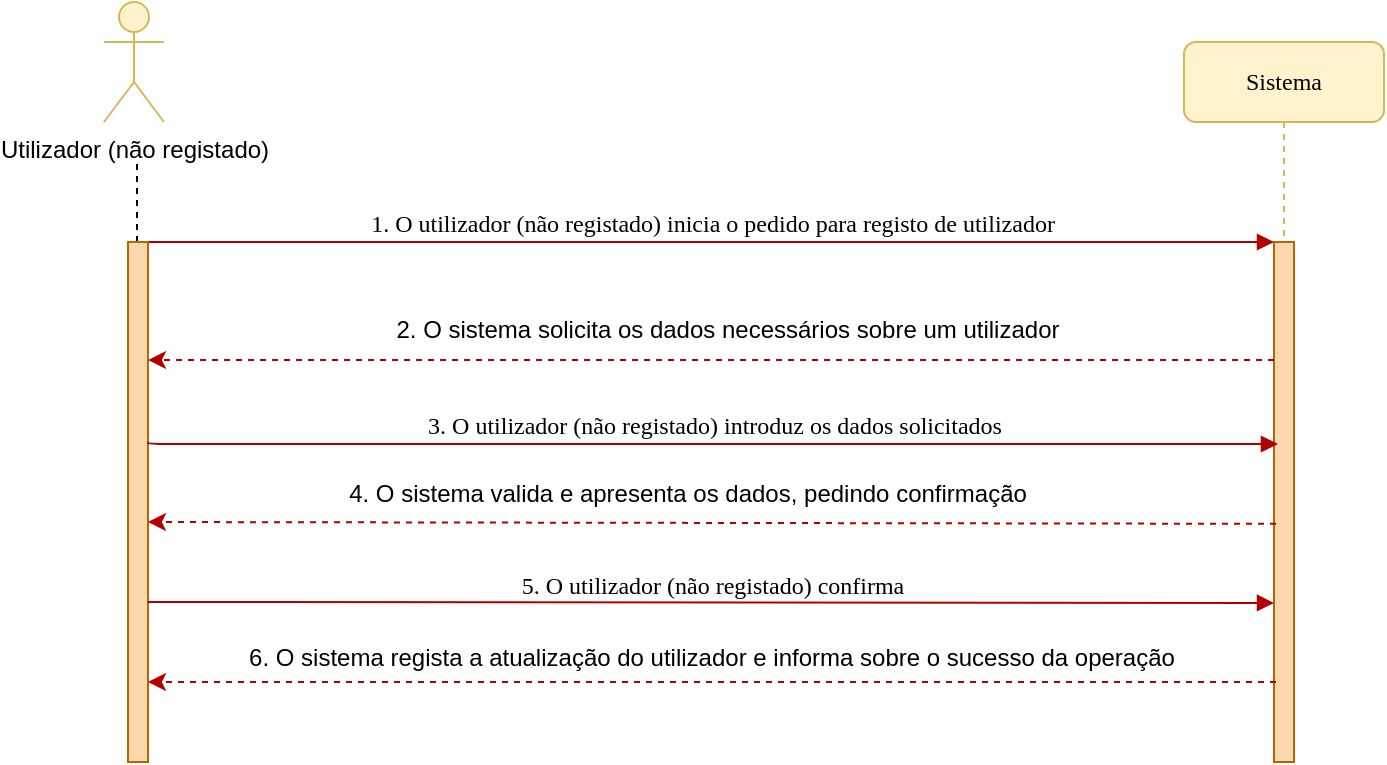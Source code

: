 <mxfile version="14.2.9" type="device"><diagram name="Page-1" id="13e1069c-82ec-6db2-03f1-153e76fe0fe0"><mxGraphModel dx="868" dy="450" grid="1" gridSize="10" guides="1" tooltips="1" connect="1" arrows="1" fold="1" page="1" pageScale="1" pageWidth="1100" pageHeight="850" background="#ffffff" math="0" shadow="0"><root><mxCell id="0"/><mxCell id="1" parent="0"/><mxCell id="7baba1c4bc27f4b0-2" value="Sistema" style="shape=umlLifeline;perimeter=lifelinePerimeter;whiteSpace=wrap;html=1;container=1;collapsible=0;recursiveResize=0;outlineConnect=0;rounded=1;shadow=0;comic=0;labelBackgroundColor=none;strokeWidth=1;fontFamily=Verdana;fontSize=12;align=center;fillColor=#fff2cc;strokeColor=#d6b656;" parent="1" vertex="1"><mxGeometry x="650" y="80" width="100" height="360" as="geometry"/></mxCell><mxCell id="7baba1c4bc27f4b0-10" value="" style="html=1;points=[];perimeter=orthogonalPerimeter;rounded=0;shadow=0;comic=0;labelBackgroundColor=none;strokeWidth=1;fontFamily=Verdana;fontSize=12;align=center;fillColor=#fad7ac;strokeColor=#b46504;" parent="7baba1c4bc27f4b0-2" vertex="1"><mxGeometry x="45" y="100" width="10" height="260" as="geometry"/></mxCell><mxCell id="7baba1c4bc27f4b0-11" value="1. O utilizador (não registado) inicia o pedido para registo de utilizador" style="html=1;verticalAlign=bottom;endArrow=block;entryX=0;entryY=0;labelBackgroundColor=none;fontFamily=Verdana;fontSize=12;edgeStyle=elbowEdgeStyle;elbow=vertical;exitX=1;exitY=0;exitDx=0;exitDy=0;exitPerimeter=0;fillColor=#e51400;strokeColor=#B20000;" parent="1" source="znJf9reHH-CIJ2gW25GH-3" target="7baba1c4bc27f4b0-10" edge="1"><mxGeometry relative="1" as="geometry"><mxPoint x="155" y="180" as="sourcePoint"/></mxGeometry></mxCell><mxCell id="znJf9reHH-CIJ2gW25GH-1" value="Utilizador (não registado)" style="shape=umlActor;verticalLabelPosition=bottom;verticalAlign=top;html=1;outlineConnect=0;fillColor=#fff2cc;strokeColor=#d6b656;" parent="1" vertex="1"><mxGeometry x="110" y="60" width="30" height="60" as="geometry"/></mxCell><mxCell id="znJf9reHH-CIJ2gW25GH-2" value="" style="endArrow=none;dashed=1;html=1;" parent="1" edge="1"><mxGeometry width="50" height="50" relative="1" as="geometry"><mxPoint x="126.5" y="180" as="sourcePoint"/><mxPoint x="126.5" y="141" as="targetPoint"/></mxGeometry></mxCell><mxCell id="znJf9reHH-CIJ2gW25GH-3" value="" style="html=1;points=[];perimeter=orthogonalPerimeter;rounded=0;shadow=0;comic=0;labelBackgroundColor=none;strokeWidth=1;fontFamily=Verdana;fontSize=12;align=center;fillColor=#fad7ac;strokeColor=#b46504;" parent="1" vertex="1"><mxGeometry x="122" y="180" width="10" height="260" as="geometry"/></mxCell><mxCell id="znJf9reHH-CIJ2gW25GH-6" value="" style="endArrow=classic;html=1;dashed=1;entryX=1.6;entryY=0.227;entryDx=0;entryDy=0;entryPerimeter=0;fillColor=#e51400;strokeColor=#B20000;" parent="1" source="7baba1c4bc27f4b0-10" edge="1"><mxGeometry width="50" height="50" relative="1" as="geometry"><mxPoint x="637" y="239.02" as="sourcePoint"/><mxPoint x="132" y="239.02" as="targetPoint"/></mxGeometry></mxCell><mxCell id="znJf9reHH-CIJ2gW25GH-7" value="2. O sistema solicita os dados necessários sobre um utilizador" style="text;html=1;strokeColor=none;fillColor=none;align=center;verticalAlign=middle;whiteSpace=wrap;rounded=0;" parent="1" vertex="1"><mxGeometry x="177" y="214" width="490" height="20" as="geometry"/></mxCell><mxCell id="znJf9reHH-CIJ2gW25GH-8" value="3. O utilizador (não registado) introduz os dados solicitados" style="html=1;verticalAlign=bottom;endArrow=block;entryX=0.2;entryY=0.392;labelBackgroundColor=none;fontFamily=Verdana;fontSize=12;edgeStyle=elbowEdgeStyle;elbow=vertical;exitX=1;exitY=0;exitDx=0;exitDy=0;exitPerimeter=0;fillColor=#e51400;strokeColor=#B20000;entryDx=0;entryDy=0;entryPerimeter=0;" parent="1" target="7baba1c4bc27f4b0-10" edge="1"><mxGeometry relative="1" as="geometry"><mxPoint x="132" y="280" as="sourcePoint"/><mxPoint x="635" y="280.0" as="targetPoint"/></mxGeometry></mxCell><mxCell id="znJf9reHH-CIJ2gW25GH-9" value="" style="endArrow=classic;html=1;dashed=1;entryX=1.6;entryY=0.227;entryDx=0;entryDy=0;entryPerimeter=0;exitX=0.1;exitY=0.542;exitDx=0;exitDy=0;exitPerimeter=0;fillColor=#e51400;strokeColor=#B20000;" parent="1" source="7baba1c4bc27f4b0-10" edge="1"><mxGeometry width="50" height="50" relative="1" as="geometry"><mxPoint x="637" y="320" as="sourcePoint"/><mxPoint x="132" y="320" as="targetPoint"/></mxGeometry></mxCell><mxCell id="znJf9reHH-CIJ2gW25GH-10" value="4. O sistema valida e apresenta os dados, pedindo confirmação" style="text;html=1;strokeColor=none;fillColor=none;align=center;verticalAlign=middle;whiteSpace=wrap;rounded=0;" parent="1" vertex="1"><mxGeometry x="157" y="296" width="490" height="20" as="geometry"/></mxCell><mxCell id="znJf9reHH-CIJ2gW25GH-11" value="5. O utilizador (não registado) confirma" style="html=1;verticalAlign=bottom;endArrow=block;labelBackgroundColor=none;fontFamily=Verdana;fontSize=12;edgeStyle=elbowEdgeStyle;elbow=vertical;exitX=1;exitY=0;exitDx=0;exitDy=0;exitPerimeter=0;fillColor=#e51400;strokeColor=#B20000;entryX=0;entryY=0.696;entryDx=0;entryDy=0;entryPerimeter=0;" parent="1" target="7baba1c4bc27f4b0-10" edge="1"><mxGeometry relative="1" as="geometry"><mxPoint x="132" y="360" as="sourcePoint"/><mxPoint x="690" y="360" as="targetPoint"/></mxGeometry></mxCell><mxCell id="znJf9reHH-CIJ2gW25GH-12" value="" style="endArrow=classic;html=1;dashed=1;entryX=1.6;entryY=0.227;entryDx=0;entryDy=0;entryPerimeter=0;exitX=0.1;exitY=0.846;exitDx=0;exitDy=0;exitPerimeter=0;fillColor=#e51400;strokeColor=#B20000;" parent="1" source="7baba1c4bc27f4b0-10" edge="1"><mxGeometry width="50" height="50" relative="1" as="geometry"><mxPoint x="637" y="400" as="sourcePoint"/><mxPoint x="132" y="400" as="targetPoint"/></mxGeometry></mxCell><mxCell id="znJf9reHH-CIJ2gW25GH-13" value="6. O sistema regista a atualização do utilizador e informa sobre o sucesso da operação" style="text;html=1;strokeColor=none;fillColor=none;align=center;verticalAlign=middle;whiteSpace=wrap;rounded=0;" parent="1" vertex="1"><mxGeometry x="139" y="378" width="550" height="20" as="geometry"/></mxCell></root></mxGraphModel></diagram></mxfile>